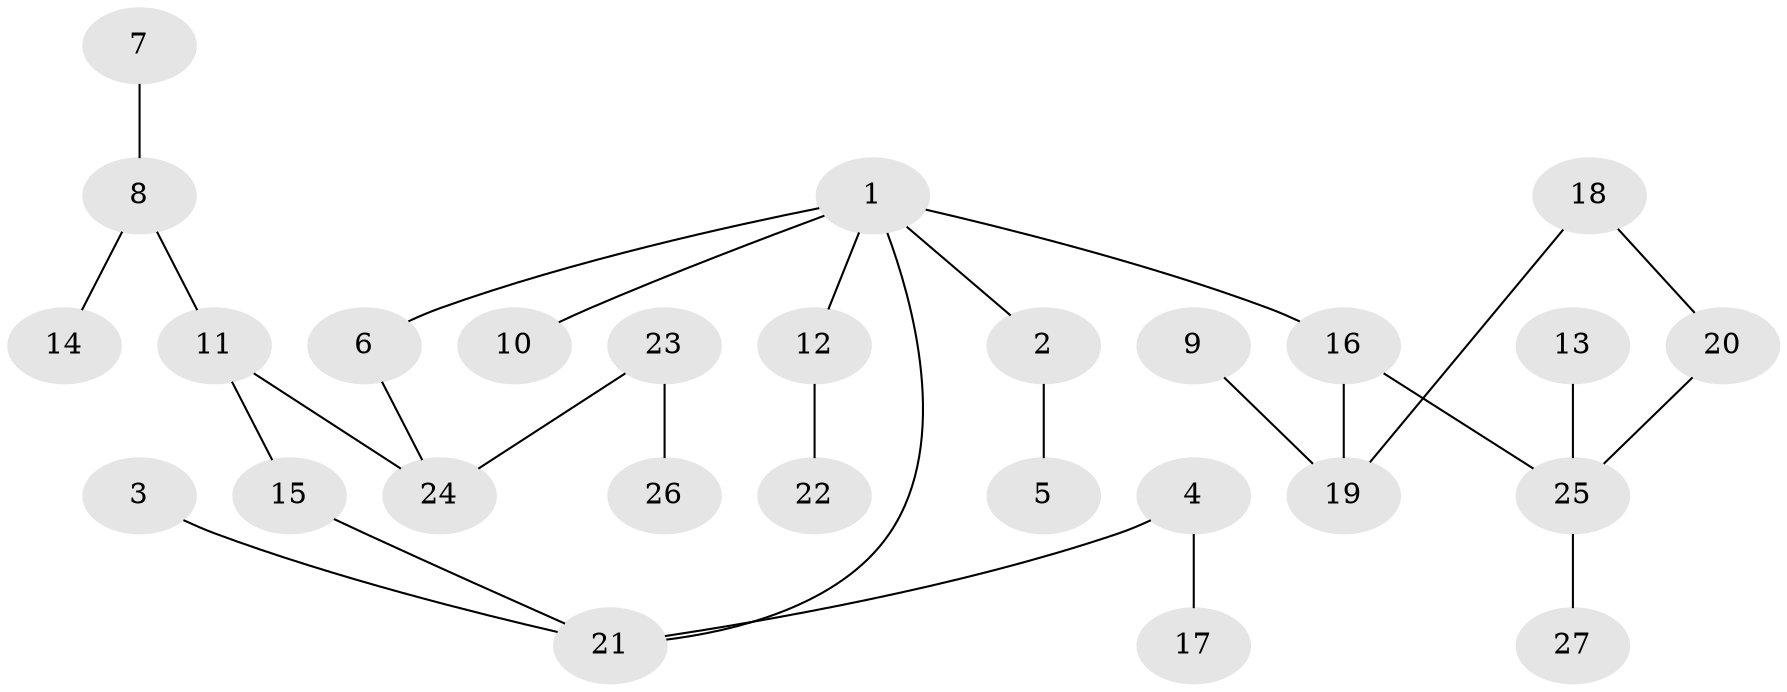 // original degree distribution, {7: 0.014925373134328358, 1: 0.44776119402985076, 4: 0.11940298507462686, 5: 0.014925373134328358, 6: 0.014925373134328358, 3: 0.08955223880597014, 2: 0.29850746268656714}
// Generated by graph-tools (version 1.1) at 2025/36/03/04/25 23:36:10]
// undirected, 27 vertices, 28 edges
graph export_dot {
  node [color=gray90,style=filled];
  1;
  2;
  3;
  4;
  5;
  6;
  7;
  8;
  9;
  10;
  11;
  12;
  13;
  14;
  15;
  16;
  17;
  18;
  19;
  20;
  21;
  22;
  23;
  24;
  25;
  26;
  27;
  1 -- 2 [weight=1.0];
  1 -- 6 [weight=1.0];
  1 -- 10 [weight=1.0];
  1 -- 12 [weight=1.0];
  1 -- 16 [weight=1.0];
  1 -- 21 [weight=1.0];
  2 -- 5 [weight=1.0];
  3 -- 21 [weight=1.0];
  4 -- 17 [weight=1.0];
  4 -- 21 [weight=1.0];
  6 -- 24 [weight=1.0];
  7 -- 8 [weight=1.0];
  8 -- 11 [weight=1.0];
  8 -- 14 [weight=1.0];
  9 -- 19 [weight=1.0];
  11 -- 15 [weight=1.0];
  11 -- 24 [weight=1.0];
  12 -- 22 [weight=1.0];
  13 -- 25 [weight=1.0];
  15 -- 21 [weight=1.0];
  16 -- 19 [weight=1.0];
  16 -- 25 [weight=1.0];
  18 -- 19 [weight=1.0];
  18 -- 20 [weight=1.0];
  20 -- 25 [weight=1.0];
  23 -- 24 [weight=1.0];
  23 -- 26 [weight=1.0];
  25 -- 27 [weight=1.0];
}
